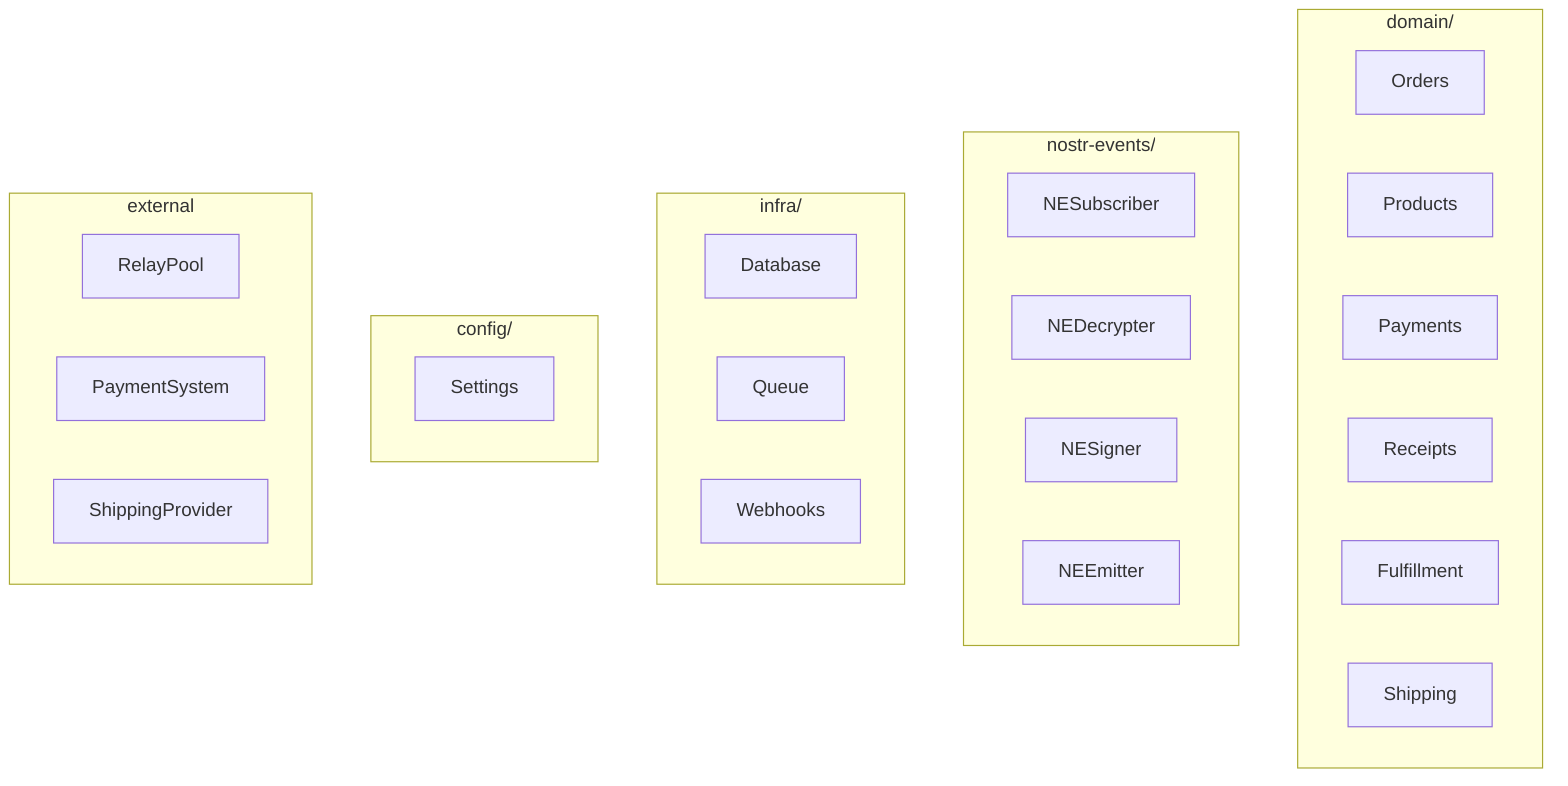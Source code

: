 graph TD
    %% Categories
    subgraph domain/
        Orders
        Products
        Payments
        Receipts
        Fulfillment
        Shipping
    end

    subgraph nostr-events/
        NESubscriber
        NEDecrypter
        NESigner
        NEEmitter
    end

    subgraph infra/
        Database
        Queue
        Webhooks
    end

    subgraph config/
        Settings
    end

    subgraph external
        RelayPool
        PaymentSystem
        ShippingProvider
    end